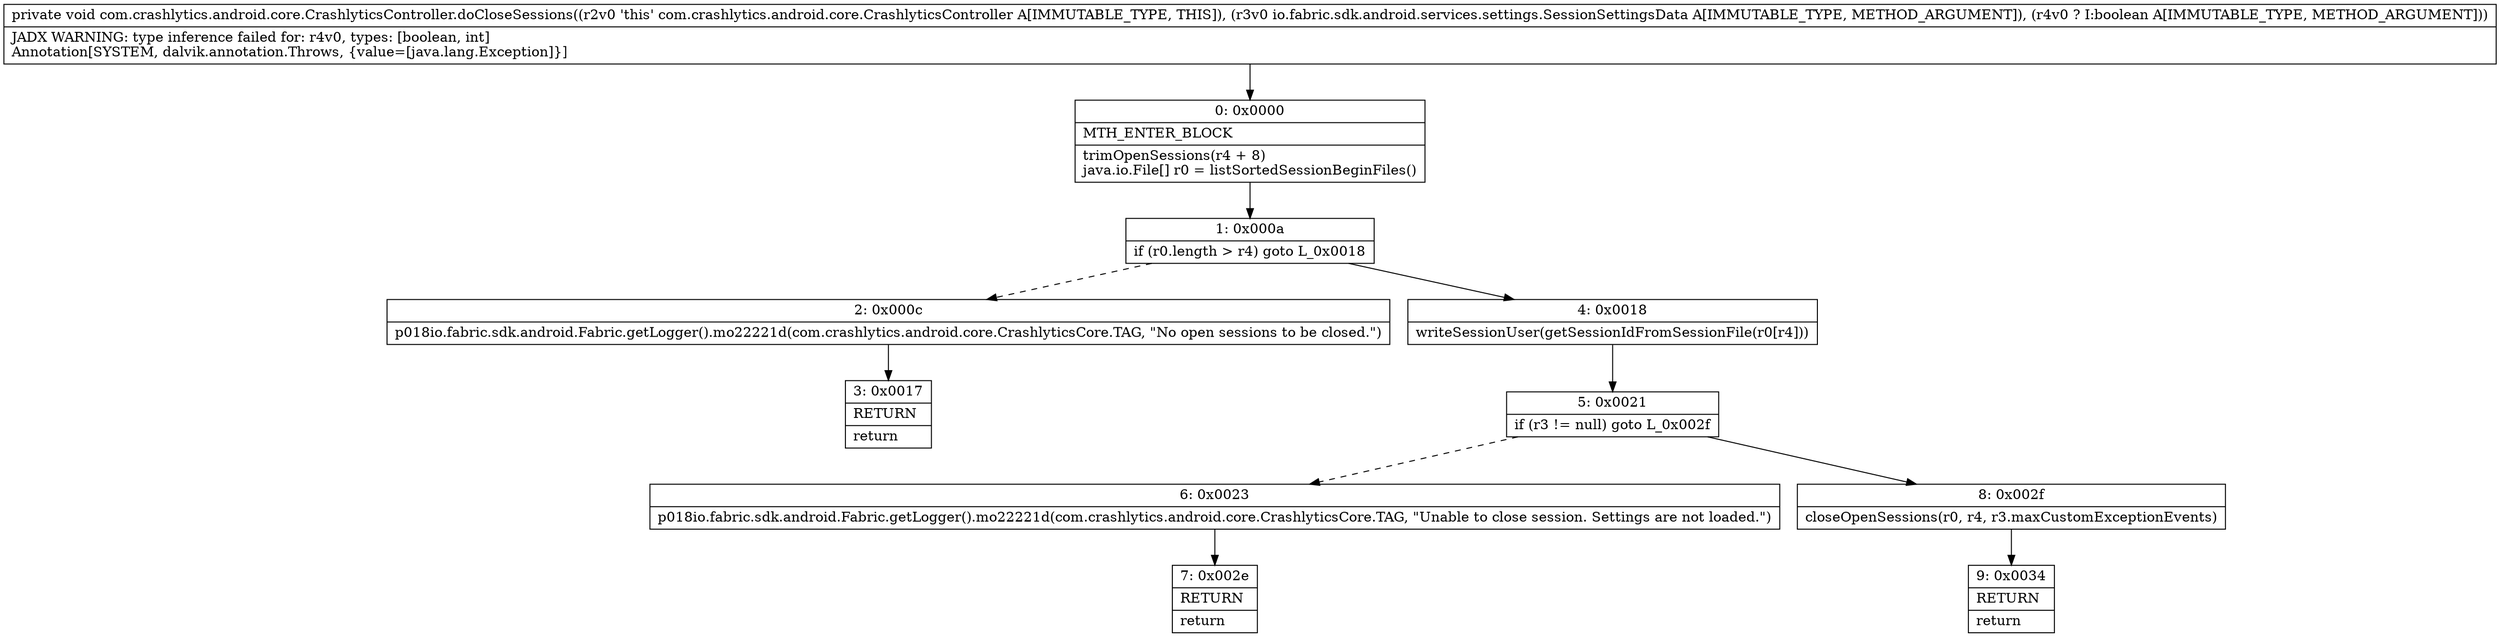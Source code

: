 digraph "CFG forcom.crashlytics.android.core.CrashlyticsController.doCloseSessions(Lio\/fabric\/sdk\/android\/services\/settings\/SessionSettingsData;Z)V" {
Node_0 [shape=record,label="{0\:\ 0x0000|MTH_ENTER_BLOCK\l|trimOpenSessions(r4 + 8)\ljava.io.File[] r0 = listSortedSessionBeginFiles()\l}"];
Node_1 [shape=record,label="{1\:\ 0x000a|if (r0.length \> r4) goto L_0x0018\l}"];
Node_2 [shape=record,label="{2\:\ 0x000c|p018io.fabric.sdk.android.Fabric.getLogger().mo22221d(com.crashlytics.android.core.CrashlyticsCore.TAG, \"No open sessions to be closed.\")\l}"];
Node_3 [shape=record,label="{3\:\ 0x0017|RETURN\l|return\l}"];
Node_4 [shape=record,label="{4\:\ 0x0018|writeSessionUser(getSessionIdFromSessionFile(r0[r4]))\l}"];
Node_5 [shape=record,label="{5\:\ 0x0021|if (r3 != null) goto L_0x002f\l}"];
Node_6 [shape=record,label="{6\:\ 0x0023|p018io.fabric.sdk.android.Fabric.getLogger().mo22221d(com.crashlytics.android.core.CrashlyticsCore.TAG, \"Unable to close session. Settings are not loaded.\")\l}"];
Node_7 [shape=record,label="{7\:\ 0x002e|RETURN\l|return\l}"];
Node_8 [shape=record,label="{8\:\ 0x002f|closeOpenSessions(r0, r4, r3.maxCustomExceptionEvents)\l}"];
Node_9 [shape=record,label="{9\:\ 0x0034|RETURN\l|return\l}"];
MethodNode[shape=record,label="{private void com.crashlytics.android.core.CrashlyticsController.doCloseSessions((r2v0 'this' com.crashlytics.android.core.CrashlyticsController A[IMMUTABLE_TYPE, THIS]), (r3v0 io.fabric.sdk.android.services.settings.SessionSettingsData A[IMMUTABLE_TYPE, METHOD_ARGUMENT]), (r4v0 ? I:boolean A[IMMUTABLE_TYPE, METHOD_ARGUMENT]))  | JADX WARNING: type inference failed for: r4v0, types: [boolean, int]\lAnnotation[SYSTEM, dalvik.annotation.Throws, \{value=[java.lang.Exception]\}]\l}"];
MethodNode -> Node_0;
Node_0 -> Node_1;
Node_1 -> Node_2[style=dashed];
Node_1 -> Node_4;
Node_2 -> Node_3;
Node_4 -> Node_5;
Node_5 -> Node_6[style=dashed];
Node_5 -> Node_8;
Node_6 -> Node_7;
Node_8 -> Node_9;
}


